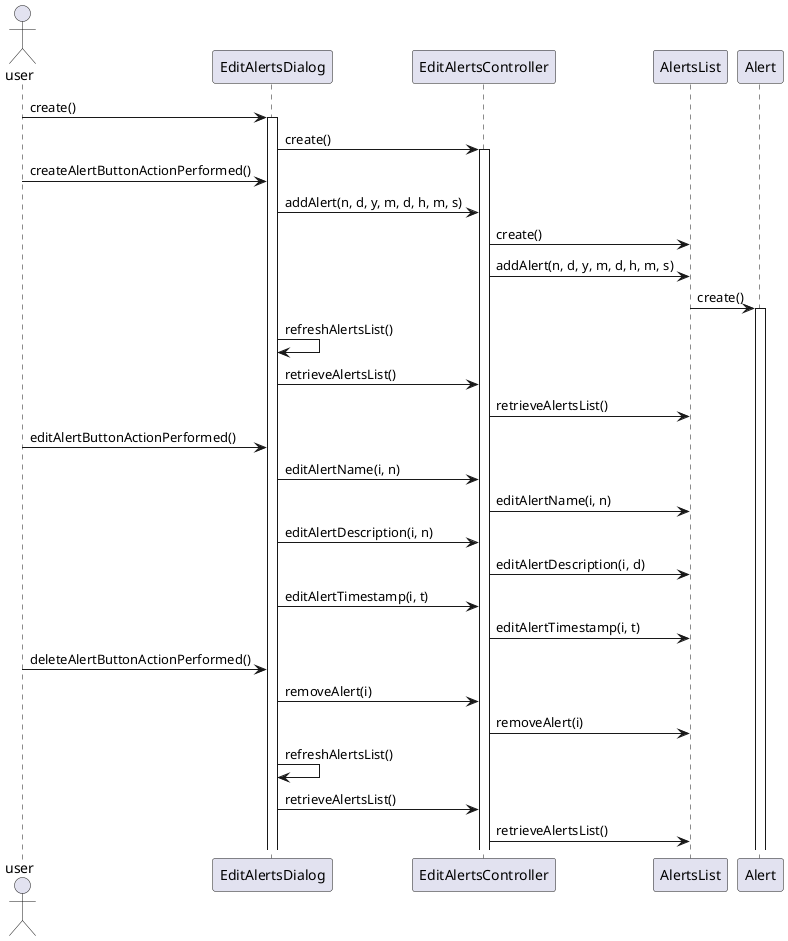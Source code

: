 @startuml doc-files/edit_alerts_design_sequence_diagram.png

actor user

participant "EditAlertsDialog" as editAlertsDialog
participant "EditAlertsController" as editAlertsController
participant "AlertsList" as alertsList
participant "Alert" as alert

user -> editAlertsDialog : create()
activate editAlertsDialog
editAlertsDialog -> editAlertsController : create()
activate editAlertsController

user -> editAlertsDialog : createAlertButtonActionPerformed()
editAlertsDialog -> editAlertsController : addAlert(n, d, y, m, d, h, m, s)
editAlertsController -> alertsList : create()
editAlertsController -> alertsList : addAlert(n, d, y, m, d, h, m, s)
alertsList -> alert : create()
activate alert
editAlertsDialog -> editAlertsDialog : refreshAlertsList()
editAlertsDialog -> editAlertsController : retrieveAlertsList()
editAlertsController -> alertsList : retrieveAlertsList()

user -> editAlertsDialog : editAlertButtonActionPerformed()
editAlertsDialog -> editAlertsController : editAlertName(i, n)
editAlertsController -> alertsList : editAlertName(i, n)
editAlertsDialog -> editAlertsController : editAlertDescription(i, n)
editAlertsController -> alertsList : editAlertDescription(i, d)
editAlertsDialog -> editAlertsController : editAlertTimestamp(i, t)
editAlertsController -> alertsList : editAlertTimestamp(i, t)

user -> editAlertsDialog : deleteAlertButtonActionPerformed()
editAlertsDialog -> editAlertsController : removeAlert(i)
editAlertsController -> alertsList : removeAlert(i)
editAlertsDialog -> editAlertsDialog : refreshAlertsList()
editAlertsDialog -> editAlertsController : retrieveAlertsList()
editAlertsController -> alertsList : retrieveAlertsList()

@enduml